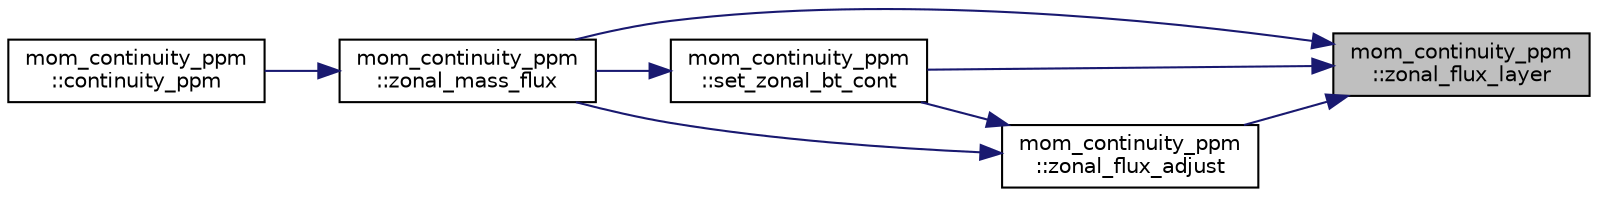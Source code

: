 digraph "mom_continuity_ppm::zonal_flux_layer"
{
 // INTERACTIVE_SVG=YES
 // LATEX_PDF_SIZE
  edge [fontname="Helvetica",fontsize="10",labelfontname="Helvetica",labelfontsize="10"];
  node [fontname="Helvetica",fontsize="10",shape=record];
  rankdir="RL";
  Node1 [label="mom_continuity_ppm\l::zonal_flux_layer",height=0.2,width=0.4,color="black", fillcolor="grey75", style="filled", fontcolor="black",tooltip="Evaluates the zonal mass or volume fluxes in a layer."];
  Node1 -> Node2 [dir="back",color="midnightblue",fontsize="10",style="solid",fontname="Helvetica"];
  Node2 [label="mom_continuity_ppm\l::set_zonal_bt_cont",height=0.2,width=0.4,color="black", fillcolor="white", style="filled",URL="$namespacemom__continuity__ppm.html#a30e5aef71acbeef6afe5f6cf1ea30dcc",tooltip="Sets a structure that describes the zonal barotropic volume or mass fluxes as a function of barotropi..."];
  Node2 -> Node3 [dir="back",color="midnightblue",fontsize="10",style="solid",fontname="Helvetica"];
  Node3 [label="mom_continuity_ppm\l::zonal_mass_flux",height=0.2,width=0.4,color="black", fillcolor="white", style="filled",URL="$namespacemom__continuity__ppm.html#a5f5d6764ed315043d3b91b209db5c0a0",tooltip="Calculates the mass or volume fluxes through the zonal faces, and other related quantities."];
  Node3 -> Node4 [dir="back",color="midnightblue",fontsize="10",style="solid",fontname="Helvetica"];
  Node4 [label="mom_continuity_ppm\l::continuity_ppm",height=0.2,width=0.4,color="black", fillcolor="white", style="filled",URL="$namespacemom__continuity__ppm.html#a665851a49a4bde77b4ef5e25332947f6",tooltip="Time steps the layer thicknesses, using a monotonically limit, directionally split PPM scheme,..."];
  Node1 -> Node5 [dir="back",color="midnightblue",fontsize="10",style="solid",fontname="Helvetica"];
  Node5 [label="mom_continuity_ppm\l::zonal_flux_adjust",height=0.2,width=0.4,color="black", fillcolor="white", style="filled",URL="$namespacemom__continuity__ppm.html#afad3f82b9824a13d3fe8792496e9b769",tooltip="Returns the barotropic velocity adjustment that gives the desired barotropic (layer-summed) transport..."];
  Node5 -> Node2 [dir="back",color="midnightblue",fontsize="10",style="solid",fontname="Helvetica"];
  Node5 -> Node3 [dir="back",color="midnightblue",fontsize="10",style="solid",fontname="Helvetica"];
  Node1 -> Node3 [dir="back",color="midnightblue",fontsize="10",style="solid",fontname="Helvetica"];
}
